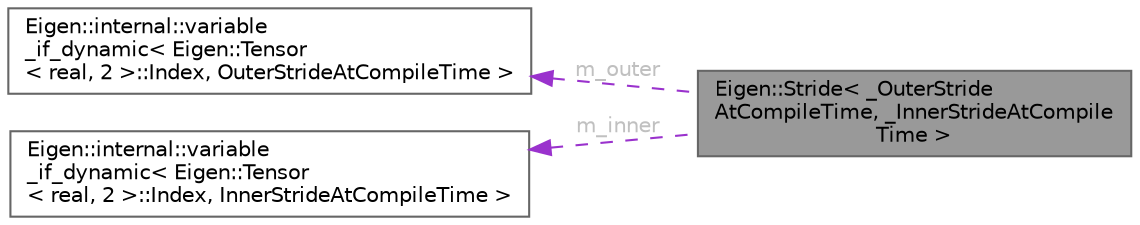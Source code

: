 digraph "Eigen::Stride&lt; _OuterStrideAtCompileTime, _InnerStrideAtCompileTime &gt;"
{
 // LATEX_PDF_SIZE
  bgcolor="transparent";
  edge [fontname=Helvetica,fontsize=10,labelfontname=Helvetica,labelfontsize=10];
  node [fontname=Helvetica,fontsize=10,shape=box,height=0.2,width=0.4];
  rankdir="LR";
  Node1 [id="Node000001",label="Eigen::Stride\< _OuterStride\lAtCompileTime, _InnerStrideAtCompile\lTime \>",height=0.2,width=0.4,color="gray40", fillcolor="grey60", style="filled", fontcolor="black",tooltip="Holds strides information for Map"];
  Node2 -> Node1 [id="edge1_Node000001_Node000002",dir="back",color="darkorchid3",style="dashed",tooltip=" ",label=" m_outer",fontcolor="grey" ];
  Node2 [id="Node000002",label="Eigen::internal::variable\l_if_dynamic\< Eigen::Tensor\l\< real, 2 \>::Index, OuterStrideAtCompileTime \>",height=0.2,width=0.4,color="gray40", fillcolor="white", style="filled",URL="$class_eigen_1_1internal_1_1variable__if__dynamic.html",tooltip=" "];
  Node3 -> Node1 [id="edge2_Node000001_Node000003",dir="back",color="darkorchid3",style="dashed",tooltip=" ",label=" m_inner",fontcolor="grey" ];
  Node3 [id="Node000003",label="Eigen::internal::variable\l_if_dynamic\< Eigen::Tensor\l\< real, 2 \>::Index, InnerStrideAtCompileTime \>",height=0.2,width=0.4,color="gray40", fillcolor="white", style="filled",URL="$class_eigen_1_1internal_1_1variable__if__dynamic.html",tooltip=" "];
}
